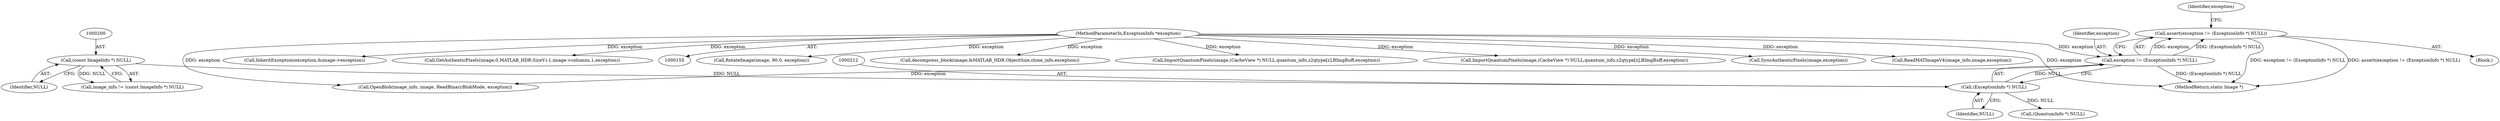 digraph "0_ImageMagick_8985ed08f01d465ee65ab5a106186b3868b6f601@API" {
"1000208" [label="(Call,assert(exception != (ExceptionInfo *) NULL))"];
"1000209" [label="(Call,exception != (ExceptionInfo *) NULL)"];
"1000157" [label="(MethodParameterIn,ExceptionInfo *exception)"];
"1000211" [label="(Call,(ExceptionInfo *) NULL)"];
"1000199" [label="(Call,(const ImageInfo *) NULL)"];
"1001548" [label="(Call,RotateImage(image, 90.0, exception))"];
"1000199" [label="(Call,(const ImageInfo *) NULL)"];
"1000237" [label="(Call,OpenBlob(image_info, image, ReadBinaryBlobMode, exception))"];
"1000157" [label="(MethodParameterIn,ExceptionInfo *exception)"];
"1000197" [label="(Call,image_info != (const ImageInfo *) NULL)"];
"1000478" [label="(Call,decompress_block(image,&MATLAB_HDR.ObjectSize,clone_info,exception))"];
"1001336" [label="(Call,ImportQuantumPixels(image,(CacheView *) NULL,quantum_info,z2qtype[z],BImgBuff,exception))"];
"1000213" [label="(Identifier,NULL)"];
"1001300" [label="(Call,ImportQuantumPixels(image,(CacheView *) NULL,quantum_info,z2qtype[z],BImgBuff,exception))"];
"1000208" [label="(Call,assert(exception != (ExceptionInfo *) NULL))"];
"1000211" [label="(Call,(ExceptionInfo *) NULL)"];
"1001869" [label="(MethodReturn,static Image *)"];
"1001376" [label="(Call,SyncAuthenticPixels(image,exception))"];
"1000287" [label="(Call,ReadMATImageV4(image_info,image,exception))"];
"1000217" [label="(Identifier,exception)"];
"1000158" [label="(Block,)"];
"1000210" [label="(Identifier,exception)"];
"1001097" [label="(Call,InheritException(exception,&image->exception))"];
"1000228" [label="(Call,(QuantumInfo *) NULL)"];
"1001208" [label="(Call,GetAuthenticPixels(image,0,MATLAB_HDR.SizeY-i-1,image->columns,1,exception))"];
"1000201" [label="(Identifier,NULL)"];
"1000209" [label="(Call,exception != (ExceptionInfo *) NULL)"];
"1000208" -> "1000158"  [label="AST: "];
"1000208" -> "1000209"  [label="CFG: "];
"1000209" -> "1000208"  [label="AST: "];
"1000217" -> "1000208"  [label="CFG: "];
"1000208" -> "1001869"  [label="DDG: exception != (ExceptionInfo *) NULL"];
"1000208" -> "1001869"  [label="DDG: assert(exception != (ExceptionInfo *) NULL)"];
"1000209" -> "1000208"  [label="DDG: exception"];
"1000209" -> "1000208"  [label="DDG: (ExceptionInfo *) NULL"];
"1000209" -> "1000211"  [label="CFG: "];
"1000210" -> "1000209"  [label="AST: "];
"1000211" -> "1000209"  [label="AST: "];
"1000209" -> "1001869"  [label="DDG: (ExceptionInfo *) NULL"];
"1000157" -> "1000209"  [label="DDG: exception"];
"1000211" -> "1000209"  [label="DDG: NULL"];
"1000209" -> "1000237"  [label="DDG: exception"];
"1000157" -> "1000155"  [label="AST: "];
"1000157" -> "1001869"  [label="DDG: exception"];
"1000157" -> "1000237"  [label="DDG: exception"];
"1000157" -> "1000287"  [label="DDG: exception"];
"1000157" -> "1000478"  [label="DDG: exception"];
"1000157" -> "1001097"  [label="DDG: exception"];
"1000157" -> "1001208"  [label="DDG: exception"];
"1000157" -> "1001300"  [label="DDG: exception"];
"1000157" -> "1001336"  [label="DDG: exception"];
"1000157" -> "1001376"  [label="DDG: exception"];
"1000157" -> "1001548"  [label="DDG: exception"];
"1000211" -> "1000213"  [label="CFG: "];
"1000212" -> "1000211"  [label="AST: "];
"1000213" -> "1000211"  [label="AST: "];
"1000199" -> "1000211"  [label="DDG: NULL"];
"1000211" -> "1000228"  [label="DDG: NULL"];
"1000199" -> "1000197"  [label="AST: "];
"1000199" -> "1000201"  [label="CFG: "];
"1000200" -> "1000199"  [label="AST: "];
"1000201" -> "1000199"  [label="AST: "];
"1000197" -> "1000199"  [label="CFG: "];
"1000199" -> "1000197"  [label="DDG: NULL"];
}
